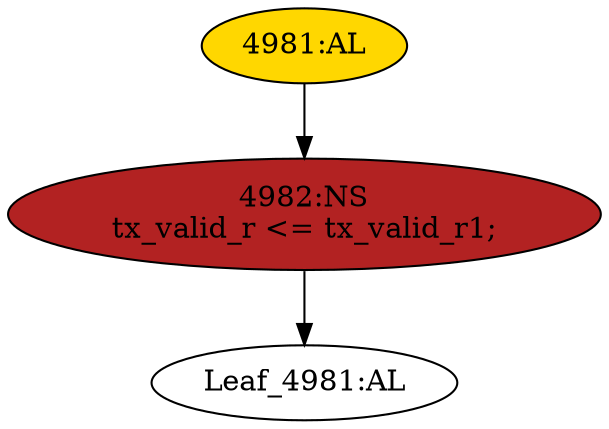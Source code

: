 strict digraph "" {
	node [label="\N"];
	"Leaf_4981:AL"	 [def_var="['tx_valid_r']",
		label="Leaf_4981:AL"];
	"4981:AL"	 [ast="<pyverilog.vparser.ast.Always object at 0x7f13b55d4950>",
		clk_sens=True,
		fillcolor=gold,
		label="4981:AL",
		sens="['clk']",
		statements="[]",
		style=filled,
		typ=Always,
		use_var="['tx_valid_r1']"];
	"4982:NS"	 [ast="<pyverilog.vparser.ast.NonblockingSubstitution object at 0x7f13b55d4ad0>",
		fillcolor=firebrick,
		label="4982:NS
tx_valid_r <= tx_valid_r1;",
		statements="[<pyverilog.vparser.ast.NonblockingSubstitution object at 0x7f13b55d4ad0>]",
		style=filled,
		typ=NonblockingSubstitution];
	"4981:AL" -> "4982:NS"	 [cond="[]",
		lineno=None];
	"4982:NS" -> "Leaf_4981:AL"	 [cond="[]",
		lineno=None];
}
